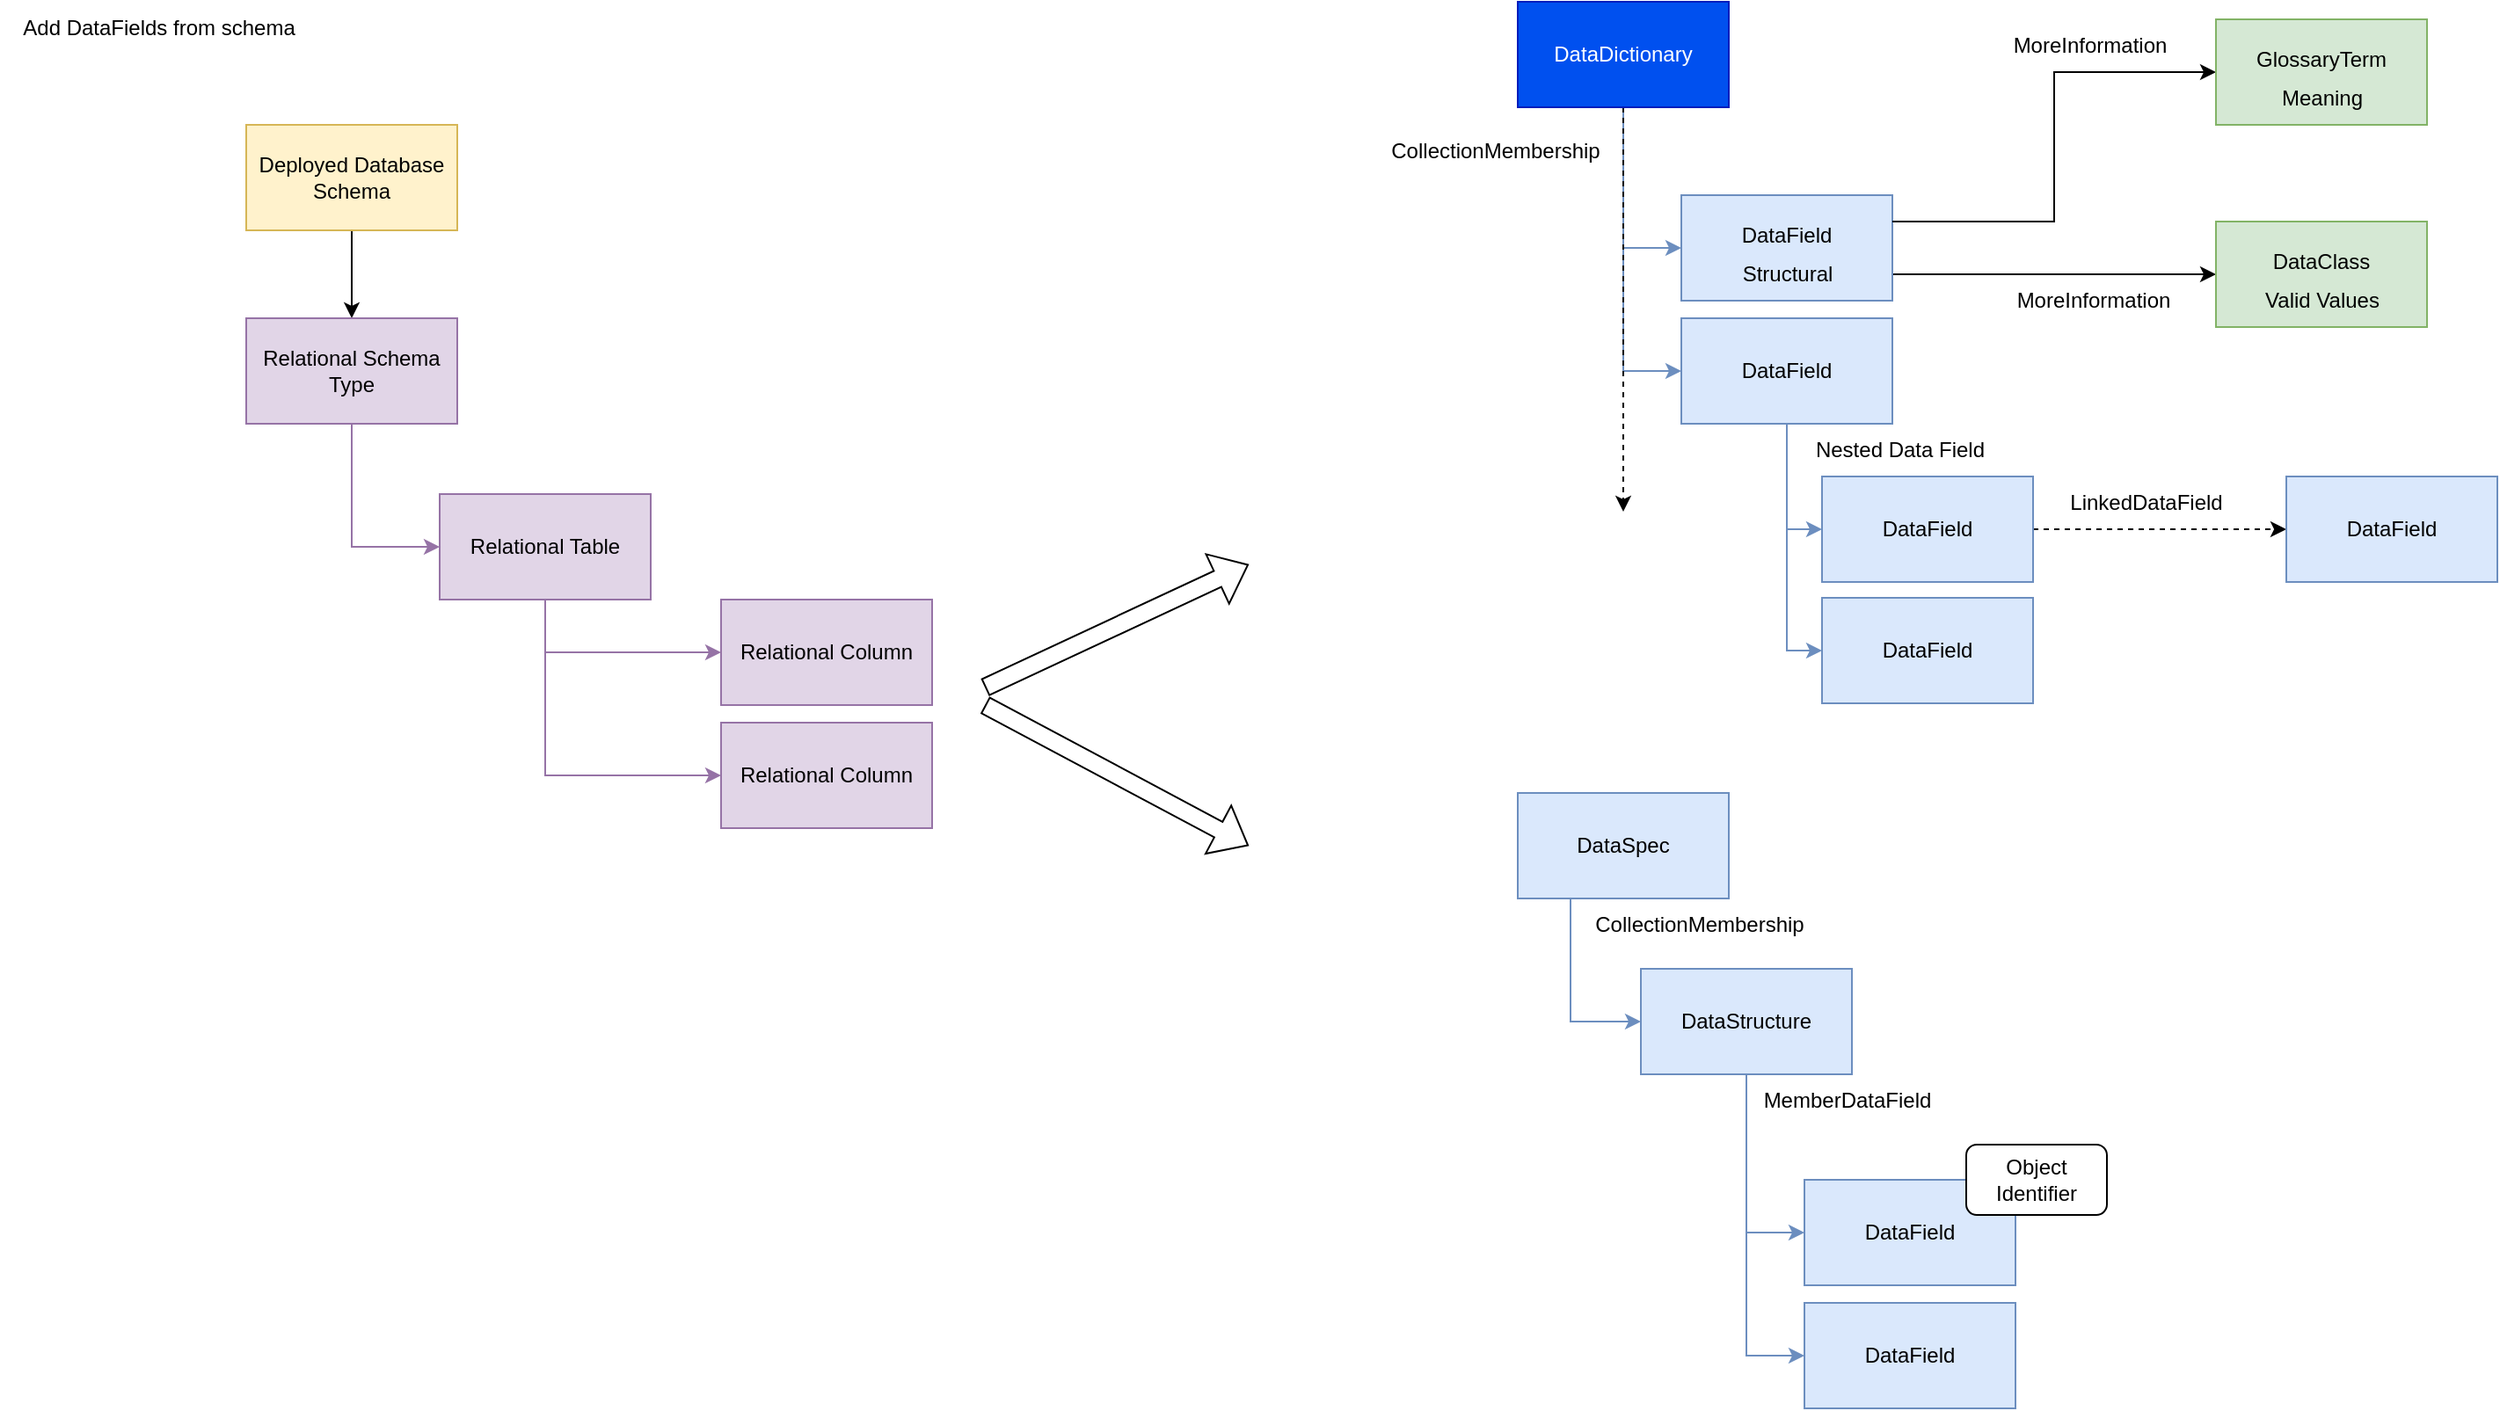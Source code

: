 <mxfile version="26.1.1">
  <diagram name="data-fields" id="ivfF4GWM53ZjKB8wbvqa">
    <mxGraphModel dx="1812" dy="1056" grid="1" gridSize="10" guides="1" tooltips="1" connect="1" arrows="1" fold="1" page="1" pageScale="1" pageWidth="827" pageHeight="1169" math="0" shadow="0">
      <root>
        <mxCell id="0" />
        <mxCell id="1" parent="0" />
        <mxCell id="taulqxEgYe-I9Oj6d4i8-7" style="edgeStyle=orthogonalEdgeStyle;rounded=0;orthogonalLoop=1;jettySize=auto;html=1;exitX=0.5;exitY=1;exitDx=0;exitDy=0;entryX=0.5;entryY=0;entryDx=0;entryDy=0;" parent="1" source="taulqxEgYe-I9Oj6d4i8-1" target="taulqxEgYe-I9Oj6d4i8-3" edge="1">
          <mxGeometry relative="1" as="geometry" />
        </mxCell>
        <mxCell id="taulqxEgYe-I9Oj6d4i8-1" value="Deployed Database Schema" style="rounded=0;whiteSpace=wrap;html=1;fillColor=#fff2cc;strokeColor=#d6b656;" parent="1" vertex="1">
          <mxGeometry x="200" y="280" width="120" height="60" as="geometry" />
        </mxCell>
        <mxCell id="taulqxEgYe-I9Oj6d4i8-2" value="Add DataFields from schema" style="text;html=1;align=center;verticalAlign=middle;resizable=0;points=[];autosize=1;strokeColor=none;fillColor=none;" parent="1" vertex="1">
          <mxGeometry x="60" y="210" width="180" height="30" as="geometry" />
        </mxCell>
        <mxCell id="taulqxEgYe-I9Oj6d4i8-8" style="edgeStyle=orthogonalEdgeStyle;rounded=0;orthogonalLoop=1;jettySize=auto;html=1;entryX=0;entryY=0.5;entryDx=0;entryDy=0;fillColor=#e1d5e7;strokeColor=#9673a6;" parent="1" source="taulqxEgYe-I9Oj6d4i8-3" target="taulqxEgYe-I9Oj6d4i8-6" edge="1">
          <mxGeometry relative="1" as="geometry" />
        </mxCell>
        <mxCell id="taulqxEgYe-I9Oj6d4i8-3" value="Relational Schema Type" style="rounded=0;whiteSpace=wrap;html=1;fillColor=#e1d5e7;strokeColor=#9673a6;" parent="1" vertex="1">
          <mxGeometry x="200" y="390" width="120" height="60" as="geometry" />
        </mxCell>
        <mxCell id="taulqxEgYe-I9Oj6d4i8-4" value="Relational Column" style="rounded=0;whiteSpace=wrap;html=1;fillColor=#e1d5e7;strokeColor=#9673a6;" parent="1" vertex="1">
          <mxGeometry x="470" y="620" width="120" height="60" as="geometry" />
        </mxCell>
        <mxCell id="taulqxEgYe-I9Oj6d4i8-5" value="Relational Column" style="rounded=0;whiteSpace=wrap;html=1;fillColor=#e1d5e7;strokeColor=#9673a6;" parent="1" vertex="1">
          <mxGeometry x="470" y="550" width="120" height="60" as="geometry" />
        </mxCell>
        <mxCell id="taulqxEgYe-I9Oj6d4i8-9" style="edgeStyle=orthogonalEdgeStyle;rounded=0;orthogonalLoop=1;jettySize=auto;html=1;exitX=0.5;exitY=1;exitDx=0;exitDy=0;fillColor=#e1d5e7;strokeColor=#9673a6;" parent="1" source="taulqxEgYe-I9Oj6d4i8-6" target="taulqxEgYe-I9Oj6d4i8-5" edge="1">
          <mxGeometry relative="1" as="geometry" />
        </mxCell>
        <mxCell id="taulqxEgYe-I9Oj6d4i8-10" style="edgeStyle=orthogonalEdgeStyle;rounded=0;orthogonalLoop=1;jettySize=auto;html=1;exitX=0.5;exitY=1;exitDx=0;exitDy=0;entryX=0;entryY=0.5;entryDx=0;entryDy=0;fillColor=#e1d5e7;strokeColor=#9673a6;" parent="1" source="taulqxEgYe-I9Oj6d4i8-6" target="taulqxEgYe-I9Oj6d4i8-4" edge="1">
          <mxGeometry relative="1" as="geometry" />
        </mxCell>
        <mxCell id="taulqxEgYe-I9Oj6d4i8-6" value="Relational Table" style="rounded=0;whiteSpace=wrap;html=1;fillColor=#e1d5e7;strokeColor=#9673a6;" parent="1" vertex="1">
          <mxGeometry x="310" y="490" width="120" height="60" as="geometry" />
        </mxCell>
        <mxCell id="taulqxEgYe-I9Oj6d4i8-28" style="edgeStyle=orthogonalEdgeStyle;rounded=0;orthogonalLoop=1;jettySize=auto;html=1;entryX=0;entryY=0.5;entryDx=0;entryDy=0;exitX=1;exitY=0.75;exitDx=0;exitDy=0;" parent="1" source="taulqxEgYe-I9Oj6d4i8-11" target="taulqxEgYe-I9Oj6d4i8-27" edge="1">
          <mxGeometry relative="1" as="geometry">
            <mxPoint x="1140" y="360" as="sourcePoint" />
          </mxGeometry>
        </mxCell>
        <mxCell id="taulqxEgYe-I9Oj6d4i8-11" value="DataField&lt;div&gt;&lt;br&gt;&lt;/div&gt;" style="rounded=0;whiteSpace=wrap;html=1;fillColor=#dae8fc;strokeColor=#6c8ebf;" parent="1" vertex="1">
          <mxGeometry x="1016" y="320" width="120" height="60" as="geometry" />
        </mxCell>
        <mxCell id="taulqxEgYe-I9Oj6d4i8-12" value="DataField" style="rounded=0;whiteSpace=wrap;html=1;fillColor=#dae8fc;strokeColor=#6c8ebf;" parent="1" vertex="1">
          <mxGeometry x="1016" y="390" width="120" height="60" as="geometry" />
        </mxCell>
        <mxCell id="taulqxEgYe-I9Oj6d4i8-15" style="edgeStyle=orthogonalEdgeStyle;rounded=0;orthogonalLoop=1;jettySize=auto;html=1;exitX=0.5;exitY=1;exitDx=0;exitDy=0;entryX=0;entryY=0.5;entryDx=0;entryDy=0;fillColor=#dae8fc;strokeColor=#6c8ebf;" parent="1" source="taulqxEgYe-I9Oj6d4i8-14" target="taulqxEgYe-I9Oj6d4i8-11" edge="1">
          <mxGeometry relative="1" as="geometry" />
        </mxCell>
        <mxCell id="taulqxEgYe-I9Oj6d4i8-16" style="edgeStyle=orthogonalEdgeStyle;rounded=0;orthogonalLoop=1;jettySize=auto;html=1;exitX=0.5;exitY=1;exitDx=0;exitDy=0;entryX=0;entryY=0.5;entryDx=0;entryDy=0;fillColor=#dae8fc;strokeColor=#6c8ebf;" parent="1" source="taulqxEgYe-I9Oj6d4i8-14" target="taulqxEgYe-I9Oj6d4i8-12" edge="1">
          <mxGeometry relative="1" as="geometry" />
        </mxCell>
        <mxCell id="taulqxEgYe-I9Oj6d4i8-26" style="edgeStyle=orthogonalEdgeStyle;rounded=0;orthogonalLoop=1;jettySize=auto;html=1;exitX=0.5;exitY=1;exitDx=0;exitDy=0;dashed=1;" parent="1" source="taulqxEgYe-I9Oj6d4i8-14" edge="1">
          <mxGeometry relative="1" as="geometry">
            <mxPoint x="983" y="500" as="targetPoint" />
          </mxGeometry>
        </mxCell>
        <mxCell id="taulqxEgYe-I9Oj6d4i8-14" value="DataDictionary" style="rounded=0;whiteSpace=wrap;html=1;fillColor=#0050ef;strokeColor=#001DBC;fontColor=#ffffff;" parent="1" vertex="1">
          <mxGeometry x="923" y="210" width="120" height="60" as="geometry" />
        </mxCell>
        <mxCell id="taulqxEgYe-I9Oj6d4i8-17" value="DataField" style="rounded=0;whiteSpace=wrap;html=1;fillColor=#dae8fc;strokeColor=#6c8ebf;" parent="1" vertex="1">
          <mxGeometry x="1086" y="880" width="120" height="60" as="geometry" />
        </mxCell>
        <mxCell id="taulqxEgYe-I9Oj6d4i8-18" value="DataField" style="rounded=0;whiteSpace=wrap;html=1;fillColor=#dae8fc;strokeColor=#6c8ebf;" parent="1" vertex="1">
          <mxGeometry x="1086" y="950" width="120" height="60" as="geometry" />
        </mxCell>
        <mxCell id="taulqxEgYe-I9Oj6d4i8-19" style="edgeStyle=orthogonalEdgeStyle;rounded=0;orthogonalLoop=1;jettySize=auto;html=1;exitX=0.5;exitY=1;exitDx=0;exitDy=0;entryX=0;entryY=0.5;entryDx=0;entryDy=0;fillColor=#dae8fc;strokeColor=#6c8ebf;" parent="1" source="taulqxEgYe-I9Oj6d4i8-21" target="taulqxEgYe-I9Oj6d4i8-17" edge="1">
          <mxGeometry relative="1" as="geometry" />
        </mxCell>
        <mxCell id="taulqxEgYe-I9Oj6d4i8-20" style="edgeStyle=orthogonalEdgeStyle;rounded=0;orthogonalLoop=1;jettySize=auto;html=1;exitX=0.5;exitY=1;exitDx=0;exitDy=0;entryX=0;entryY=0.5;entryDx=0;entryDy=0;fillColor=#dae8fc;strokeColor=#6c8ebf;" parent="1" source="taulqxEgYe-I9Oj6d4i8-21" target="taulqxEgYe-I9Oj6d4i8-18" edge="1">
          <mxGeometry relative="1" as="geometry" />
        </mxCell>
        <mxCell id="taulqxEgYe-I9Oj6d4i8-21" value="DataStructure" style="rounded=0;whiteSpace=wrap;html=1;fillColor=#dae8fc;strokeColor=#6c8ebf;" parent="1" vertex="1">
          <mxGeometry x="993" y="760" width="120" height="60" as="geometry" />
        </mxCell>
        <mxCell id="taulqxEgYe-I9Oj6d4i8-23" style="edgeStyle=orthogonalEdgeStyle;rounded=0;orthogonalLoop=1;jettySize=auto;html=1;exitX=0.25;exitY=1;exitDx=0;exitDy=0;entryX=0;entryY=0.5;entryDx=0;entryDy=0;fillColor=#dae8fc;strokeColor=#6c8ebf;" parent="1" source="taulqxEgYe-I9Oj6d4i8-22" target="taulqxEgYe-I9Oj6d4i8-21" edge="1">
          <mxGeometry relative="1" as="geometry" />
        </mxCell>
        <mxCell id="taulqxEgYe-I9Oj6d4i8-22" value="DataSpec" style="rounded=0;whiteSpace=wrap;html=1;fillColor=#dae8fc;strokeColor=#6c8ebf;" parent="1" vertex="1">
          <mxGeometry x="923" y="660" width="120" height="60" as="geometry" />
        </mxCell>
        <mxCell id="taulqxEgYe-I9Oj6d4i8-24" value="" style="shape=flexArrow;endArrow=classic;html=1;rounded=0;" parent="1" edge="1">
          <mxGeometry width="50" height="50" relative="1" as="geometry">
            <mxPoint x="620" y="600" as="sourcePoint" />
            <mxPoint x="770" y="530" as="targetPoint" />
          </mxGeometry>
        </mxCell>
        <mxCell id="taulqxEgYe-I9Oj6d4i8-25" value="" style="shape=flexArrow;endArrow=classic;html=1;rounded=0;" parent="1" edge="1">
          <mxGeometry width="50" height="50" relative="1" as="geometry">
            <mxPoint x="620" y="610" as="sourcePoint" />
            <mxPoint x="770" y="690" as="targetPoint" />
          </mxGeometry>
        </mxCell>
        <mxCell id="taulqxEgYe-I9Oj6d4i8-27" value="DataClass&lt;div&gt;&lt;br&gt;&lt;/div&gt;" style="rounded=0;whiteSpace=wrap;html=1;fillColor=#d5e8d4;strokeColor=#82b366;" parent="1" vertex="1">
          <mxGeometry x="1320" y="335" width="120" height="60" as="geometry" />
        </mxCell>
        <mxCell id="taulqxEgYe-I9Oj6d4i8-29" value="Structural" style="text;html=1;align=center;verticalAlign=middle;resizable=0;points=[];autosize=1;strokeColor=none;fillColor=none;" parent="1" vertex="1">
          <mxGeometry x="1041" y="350" width="70" height="30" as="geometry" />
        </mxCell>
        <mxCell id="taulqxEgYe-I9Oj6d4i8-30" value="Valid Values" style="text;html=1;align=center;verticalAlign=middle;resizable=0;points=[];autosize=1;strokeColor=none;fillColor=none;" parent="1" vertex="1">
          <mxGeometry x="1335" y="365" width="90" height="30" as="geometry" />
        </mxCell>
        <mxCell id="taulqxEgYe-I9Oj6d4i8-38" style="edgeStyle=orthogonalEdgeStyle;rounded=0;orthogonalLoop=1;jettySize=auto;html=1;exitX=1;exitY=0.5;exitDx=0;exitDy=0;entryX=0;entryY=0.5;entryDx=0;entryDy=0;dashed=1;" parent="1" source="taulqxEgYe-I9Oj6d4i8-39" target="taulqxEgYe-I9Oj6d4i8-43" edge="1">
          <mxGeometry relative="1" as="geometry" />
        </mxCell>
        <mxCell id="taulqxEgYe-I9Oj6d4i8-39" value="DataField" style="rounded=0;whiteSpace=wrap;html=1;fillColor=#dae8fc;strokeColor=#6c8ebf;" parent="1" vertex="1">
          <mxGeometry x="1096" y="480" width="120" height="60" as="geometry" />
        </mxCell>
        <mxCell id="taulqxEgYe-I9Oj6d4i8-40" style="edgeStyle=orthogonalEdgeStyle;rounded=0;orthogonalLoop=1;jettySize=auto;html=1;entryX=0;entryY=0.5;entryDx=0;entryDy=0;fillColor=#dae8fc;strokeColor=#6c8ebf;exitX=0.5;exitY=1;exitDx=0;exitDy=0;" parent="1" source="taulqxEgYe-I9Oj6d4i8-12" target="taulqxEgYe-I9Oj6d4i8-39" edge="1">
          <mxGeometry relative="1" as="geometry">
            <mxPoint x="1043" y="470" as="sourcePoint" />
          </mxGeometry>
        </mxCell>
        <mxCell id="taulqxEgYe-I9Oj6d4i8-41" value="DataField" style="rounded=0;whiteSpace=wrap;html=1;fillColor=#dae8fc;strokeColor=#6c8ebf;" parent="1" vertex="1">
          <mxGeometry x="1096" y="549" width="120" height="60" as="geometry" />
        </mxCell>
        <mxCell id="taulqxEgYe-I9Oj6d4i8-42" style="edgeStyle=orthogonalEdgeStyle;rounded=0;orthogonalLoop=1;jettySize=auto;html=1;exitX=0.5;exitY=1;exitDx=0;exitDy=0;entryX=0;entryY=0.5;entryDx=0;entryDy=0;fillColor=#dae8fc;strokeColor=#6c8ebf;" parent="1" source="taulqxEgYe-I9Oj6d4i8-12" target="taulqxEgYe-I9Oj6d4i8-41" edge="1">
          <mxGeometry relative="1" as="geometry">
            <mxPoint x="1056" y="440" as="sourcePoint" />
          </mxGeometry>
        </mxCell>
        <mxCell id="taulqxEgYe-I9Oj6d4i8-43" value="DataField" style="rounded=0;whiteSpace=wrap;html=1;fillColor=#dae8fc;strokeColor=#6c8ebf;" parent="1" vertex="1">
          <mxGeometry x="1360" y="480" width="120" height="60" as="geometry" />
        </mxCell>
        <mxCell id="taulqxEgYe-I9Oj6d4i8-44" value="LinkedDataField" style="text;html=1;align=center;verticalAlign=middle;resizable=0;points=[];autosize=1;strokeColor=none;fillColor=none;" parent="1" vertex="1">
          <mxGeometry x="1225" y="480" width="110" height="30" as="geometry" />
        </mxCell>
        <mxCell id="taulqxEgYe-I9Oj6d4i8-45" value="Nested&amp;nbsp;&lt;span style=&quot;background-color: transparent; color: light-dark(rgb(0, 0, 0), rgb(255, 255, 255));&quot;&gt;Data Field&lt;/span&gt;" style="text;html=1;align=center;verticalAlign=middle;resizable=0;points=[];autosize=1;strokeColor=none;fillColor=none;" parent="1" vertex="1">
          <mxGeometry x="1080" y="450" width="120" height="30" as="geometry" />
        </mxCell>
        <mxCell id="taulqxEgYe-I9Oj6d4i8-46" style="edgeStyle=orthogonalEdgeStyle;rounded=0;orthogonalLoop=1;jettySize=auto;html=1;exitX=1;exitY=0.25;exitDx=0;exitDy=0;entryX=0;entryY=0.5;entryDx=0;entryDy=0;" parent="1" source="taulqxEgYe-I9Oj6d4i8-11" target="taulqxEgYe-I9Oj6d4i8-47" edge="1">
          <mxGeometry relative="1" as="geometry">
            <mxPoint x="1136" y="250" as="sourcePoint" />
          </mxGeometry>
        </mxCell>
        <mxCell id="taulqxEgYe-I9Oj6d4i8-47" value="GlossaryTerm&lt;div&gt;&lt;br&gt;&lt;/div&gt;" style="rounded=0;whiteSpace=wrap;html=1;fillColor=#d5e8d4;strokeColor=#82b366;" parent="1" vertex="1">
          <mxGeometry x="1320" y="220" width="120" height="60" as="geometry" />
        </mxCell>
        <mxCell id="taulqxEgYe-I9Oj6d4i8-48" value="Meaning" style="text;html=1;align=center;verticalAlign=middle;resizable=0;points=[];autosize=1;strokeColor=none;fillColor=none;rotation=0;" parent="1" vertex="1">
          <mxGeometry x="1345" y="250" width="70" height="30" as="geometry" />
        </mxCell>
        <mxCell id="taulqxEgYe-I9Oj6d4i8-49" value="Object&lt;div&gt;Identifier&lt;/div&gt;" style="rounded=1;whiteSpace=wrap;html=1;" parent="1" vertex="1">
          <mxGeometry x="1178" y="860" width="80" height="40" as="geometry" />
        </mxCell>
        <mxCell id="taulqxEgYe-I9Oj6d4i8-50" value="MoreInformation" style="text;html=1;align=center;verticalAlign=middle;resizable=0;points=[];autosize=1;strokeColor=none;fillColor=none;" parent="1" vertex="1">
          <mxGeometry x="1195" y="365" width="110" height="30" as="geometry" />
        </mxCell>
        <mxCell id="taulqxEgYe-I9Oj6d4i8-51" value="MoreInformation" style="text;html=1;align=center;verticalAlign=middle;resizable=0;points=[];autosize=1;strokeColor=none;fillColor=none;" parent="1" vertex="1">
          <mxGeometry x="1193" y="220" width="110" height="30" as="geometry" />
        </mxCell>
        <mxCell id="taulqxEgYe-I9Oj6d4i8-52" value="CollectionMembership" style="text;html=1;align=center;verticalAlign=middle;resizable=0;points=[];autosize=1;strokeColor=none;fillColor=none;" parent="1" vertex="1">
          <mxGeometry x="840" y="280" width="140" height="30" as="geometry" />
        </mxCell>
        <mxCell id="taulqxEgYe-I9Oj6d4i8-53" value="MemberDataField" style="text;html=1;align=center;verticalAlign=middle;resizable=0;points=[];autosize=1;strokeColor=none;fillColor=none;" parent="1" vertex="1">
          <mxGeometry x="1050" y="820" width="120" height="30" as="geometry" />
        </mxCell>
        <mxCell id="taulqxEgYe-I9Oj6d4i8-54" value="CollectionMembership" style="text;html=1;align=center;verticalAlign=middle;resizable=0;points=[];autosize=1;strokeColor=none;fillColor=none;" parent="1" vertex="1">
          <mxGeometry x="956" y="720" width="140" height="30" as="geometry" />
        </mxCell>
      </root>
    </mxGraphModel>
  </diagram>
</mxfile>
